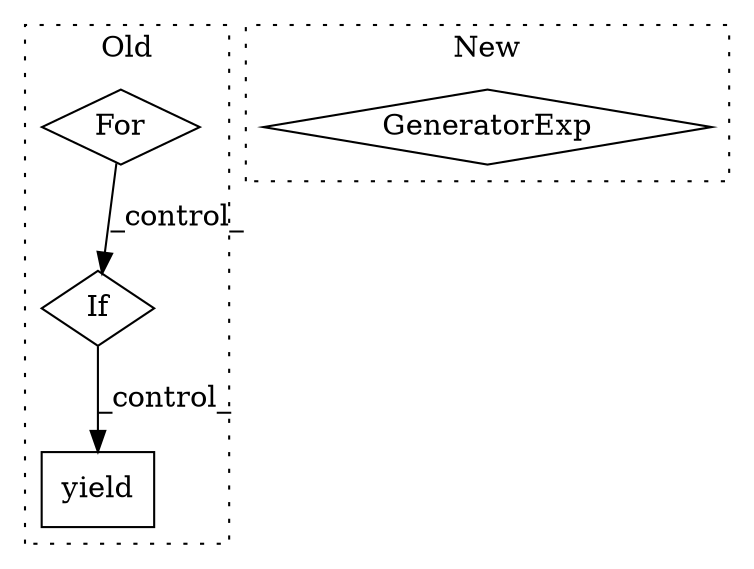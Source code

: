 digraph G {
subgraph cluster0 {
1 [label="yield" a="105" s="5764" l="6" shape="box"];
3 [label="If" a="96" s="5727" l="3" shape="diamond"];
4 [label="For" a="107" s="5671,5713" l="4,14" shape="diamond"];
label = "Old";
style="dotted";
}
subgraph cluster1 {
2 [label="GeneratorExp" a="55" s="6143" l="149" shape="diamond"];
label = "New";
style="dotted";
}
3 -> 1 [label="_control_"];
4 -> 3 [label="_control_"];
}
